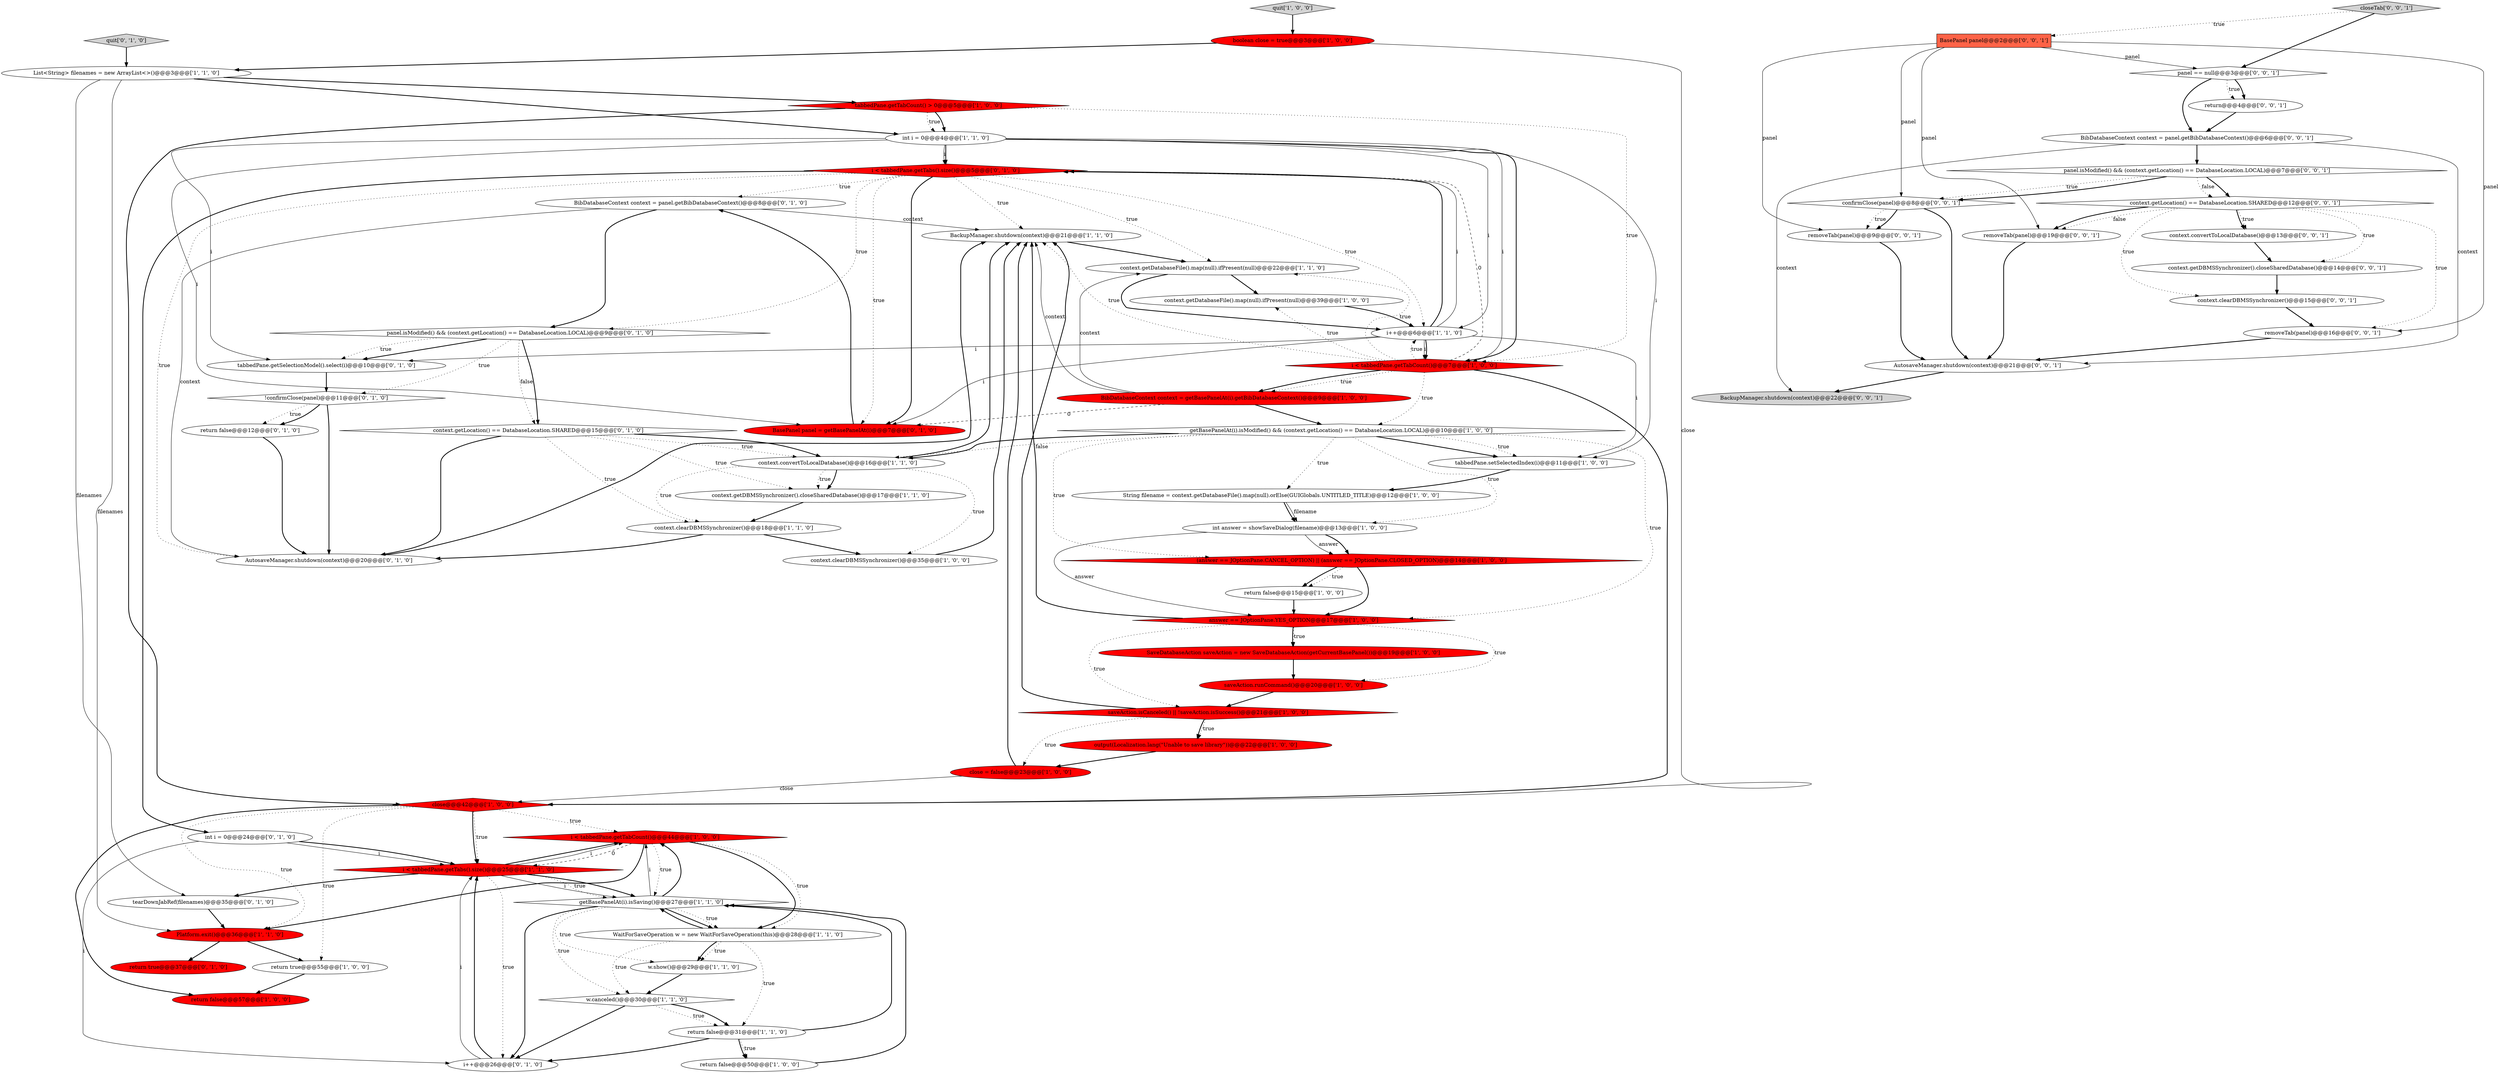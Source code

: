 digraph {
19 [style = filled, label = "i < tabbedPane.getTabCount()@@@44@@@['1', '0', '0']", fillcolor = red, shape = diamond image = "AAA1AAABBB1BBB"];
49 [style = filled, label = "int i = 0@@@24@@@['0', '1', '0']", fillcolor = white, shape = ellipse image = "AAA0AAABBB2BBB"];
55 [style = filled, label = "confirmClose(panel)@@@8@@@['0', '0', '1']", fillcolor = white, shape = diamond image = "AAA0AAABBB3BBB"];
16 [style = filled, label = "output(Localization.lang(\"Unable to save library\"))@@@22@@@['1', '0', '0']", fillcolor = red, shape = ellipse image = "AAA1AAABBB1BBB"];
54 [style = filled, label = "context.convertToLocalDatabase()@@@13@@@['0', '0', '1']", fillcolor = white, shape = ellipse image = "AAA0AAABBB3BBB"];
13 [style = filled, label = "int i = 0@@@4@@@['1', '1', '0']", fillcolor = white, shape = ellipse image = "AAA0AAABBB1BBB"];
24 [style = filled, label = "return false@@@15@@@['1', '0', '0']", fillcolor = white, shape = ellipse image = "AAA0AAABBB1BBB"];
42 [style = filled, label = "return false@@@12@@@['0', '1', '0']", fillcolor = white, shape = ellipse image = "AAA0AAABBB2BBB"];
8 [style = filled, label = "tabbedPane.setSelectedIndex(i)@@@11@@@['1', '0', '0']", fillcolor = white, shape = ellipse image = "AAA0AAABBB1BBB"];
57 [style = filled, label = "panel == null@@@3@@@['0', '0', '1']", fillcolor = white, shape = diamond image = "AAA0AAABBB3BBB"];
53 [style = filled, label = "removeTab(panel)@@@9@@@['0', '0', '1']", fillcolor = white, shape = ellipse image = "AAA0AAABBB3BBB"];
58 [style = filled, label = "context.getLocation() == DatabaseLocation.SHARED@@@12@@@['0', '0', '1']", fillcolor = white, shape = diamond image = "AAA0AAABBB3BBB"];
47 [style = filled, label = "i++@@@26@@@['0', '1', '0']", fillcolor = white, shape = ellipse image = "AAA0AAABBB2BBB"];
7 [style = filled, label = "context.getDBMSSynchronizer().closeSharedDatabase()@@@17@@@['1', '1', '0']", fillcolor = white, shape = ellipse image = "AAA0AAABBB1BBB"];
21 [style = filled, label = "close@@@42@@@['1', '0', '0']", fillcolor = red, shape = diamond image = "AAA1AAABBB1BBB"];
48 [style = filled, label = "BibDatabaseContext context = panel.getBibDatabaseContext()@@@8@@@['0', '1', '0']", fillcolor = white, shape = ellipse image = "AAA0AAABBB2BBB"];
23 [style = filled, label = "return false@@@31@@@['1', '1', '0']", fillcolor = white, shape = ellipse image = "AAA0AAABBB1BBB"];
46 [style = filled, label = "context.getLocation() == DatabaseLocation.SHARED@@@15@@@['0', '1', '0']", fillcolor = white, shape = diamond image = "AAA0AAABBB2BBB"];
36 [style = filled, label = "return false@@@57@@@['1', '0', '0']", fillcolor = red, shape = ellipse image = "AAA1AAABBB1BBB"];
32 [style = filled, label = "BackupManager.shutdown(context)@@@21@@@['1', '1', '0']", fillcolor = white, shape = ellipse image = "AAA0AAABBB1BBB"];
33 [style = filled, label = "w.show()@@@29@@@['1', '1', '0']", fillcolor = white, shape = ellipse image = "AAA0AAABBB1BBB"];
15 [style = filled, label = "close = false@@@23@@@['1', '0', '0']", fillcolor = red, shape = ellipse image = "AAA1AAABBB1BBB"];
29 [style = filled, label = "i < tabbedPane.getTabs().size()@@@25@@@['1', '1', '0']", fillcolor = red, shape = diamond image = "AAA1AAABBB1BBB"];
67 [style = filled, label = "panel.isModified() && (context.getLocation() == DatabaseLocation.LOCAL)@@@7@@@['0', '0', '1']", fillcolor = white, shape = diamond image = "AAA0AAABBB3BBB"];
18 [style = filled, label = "context.getDatabaseFile().map(null).ifPresent(null)@@@22@@@['1', '1', '0']", fillcolor = white, shape = ellipse image = "AAA0AAABBB1BBB"];
14 [style = filled, label = "context.getDatabaseFile().map(null).ifPresent(null)@@@39@@@['1', '0', '0']", fillcolor = white, shape = ellipse image = "AAA0AAABBB1BBB"];
28 [style = filled, label = "BibDatabaseContext context = getBasePanelAt(i).getBibDatabaseContext()@@@9@@@['1', '0', '0']", fillcolor = red, shape = ellipse image = "AAA1AAABBB1BBB"];
25 [style = filled, label = "context.convertToLocalDatabase()@@@16@@@['1', '1', '0']", fillcolor = white, shape = ellipse image = "AAA0AAABBB1BBB"];
4 [style = filled, label = "return false@@@50@@@['1', '0', '0']", fillcolor = white, shape = ellipse image = "AAA0AAABBB1BBB"];
6 [style = filled, label = "Platform.exit()@@@36@@@['1', '1', '0']", fillcolor = red, shape = ellipse image = "AAA1AAABBB1BBB"];
27 [style = filled, label = "i++@@@6@@@['1', '1', '0']", fillcolor = white, shape = ellipse image = "AAA0AAABBB1BBB"];
0 [style = filled, label = "boolean close = true@@@3@@@['1', '0', '0']", fillcolor = red, shape = ellipse image = "AAA1AAABBB1BBB"];
64 [style = filled, label = "closeTab['0', '0', '1']", fillcolor = lightgray, shape = diamond image = "AAA0AAABBB3BBB"];
66 [style = filled, label = "removeTab(panel)@@@19@@@['0', '0', '1']", fillcolor = white, shape = ellipse image = "AAA0AAABBB3BBB"];
59 [style = filled, label = "BackupManager.shutdown(context)@@@22@@@['0', '0', '1']", fillcolor = lightgray, shape = ellipse image = "AAA0AAABBB3BBB"];
22 [style = filled, label = "context.clearDBMSSynchronizer()@@@18@@@['1', '1', '0']", fillcolor = white, shape = ellipse image = "AAA0AAABBB1BBB"];
3 [style = filled, label = "(answer == JOptionPane.CANCEL_OPTION) || (answer == JOptionPane.CLOSED_OPTION)@@@14@@@['1', '0', '0']", fillcolor = red, shape = diamond image = "AAA1AAABBB1BBB"];
17 [style = filled, label = "saveAction.runCommand()@@@20@@@['1', '0', '0']", fillcolor = red, shape = ellipse image = "AAA1AAABBB1BBB"];
5 [style = filled, label = "saveAction.isCanceled() || !saveAction.isSuccess()@@@21@@@['1', '0', '0']", fillcolor = red, shape = diamond image = "AAA1AAABBB1BBB"];
62 [style = filled, label = "removeTab(panel)@@@16@@@['0', '0', '1']", fillcolor = white, shape = ellipse image = "AAA0AAABBB3BBB"];
45 [style = filled, label = "AutosaveManager.shutdown(context)@@@20@@@['0', '1', '0']", fillcolor = white, shape = ellipse image = "AAA0AAABBB2BBB"];
39 [style = filled, label = "!confirmClose(panel)@@@11@@@['0', '1', '0']", fillcolor = white, shape = diamond image = "AAA0AAABBB2BBB"];
52 [style = filled, label = "tabbedPane.getSelectionModel().select(i)@@@10@@@['0', '1', '0']", fillcolor = white, shape = ellipse image = "AAA0AAABBB2BBB"];
2 [style = filled, label = "int answer = showSaveDialog(filename)@@@13@@@['1', '0', '0']", fillcolor = white, shape = ellipse image = "AAA0AAABBB1BBB"];
10 [style = filled, label = "SaveDatabaseAction saveAction = new SaveDatabaseAction(getCurrentBasePanel())@@@19@@@['1', '0', '0']", fillcolor = red, shape = ellipse image = "AAA1AAABBB1BBB"];
60 [style = filled, label = "BasePanel panel@@@2@@@['0', '0', '1']", fillcolor = tomato, shape = box image = "AAA0AAABBB3BBB"];
68 [style = filled, label = "return@@@4@@@['0', '0', '1']", fillcolor = white, shape = ellipse image = "AAA0AAABBB3BBB"];
11 [style = filled, label = "WaitForSaveOperation w = new WaitForSaveOperation(this)@@@28@@@['1', '1', '0']", fillcolor = white, shape = ellipse image = "AAA0AAABBB1BBB"];
51 [style = filled, label = "i < tabbedPane.getTabs().size()@@@5@@@['0', '1', '0']", fillcolor = red, shape = diamond image = "AAA1AAABBB2BBB"];
38 [style = filled, label = "String filename = context.getDatabaseFile().map(null).orElse(GUIGlobals.UNTITLED_TITLE)@@@12@@@['1', '0', '0']", fillcolor = white, shape = ellipse image = "AAA0AAABBB1BBB"];
20 [style = filled, label = "answer == JOptionPane.YES_OPTION@@@17@@@['1', '0', '0']", fillcolor = red, shape = diamond image = "AAA1AAABBB1BBB"];
40 [style = filled, label = "BasePanel panel = getBasePanelAt(i)@@@7@@@['0', '1', '0']", fillcolor = red, shape = ellipse image = "AAA1AAABBB2BBB"];
50 [style = filled, label = "panel.isModified() && (context.getLocation() == DatabaseLocation.LOCAL)@@@9@@@['0', '1', '0']", fillcolor = white, shape = diamond image = "AAA0AAABBB2BBB"];
56 [style = filled, label = "context.getDBMSSynchronizer().closeSharedDatabase()@@@14@@@['0', '0', '1']", fillcolor = white, shape = ellipse image = "AAA0AAABBB3BBB"];
41 [style = filled, label = "tearDownJabRef(filenames)@@@35@@@['0', '1', '0']", fillcolor = white, shape = ellipse image = "AAA0AAABBB2BBB"];
30 [style = filled, label = "getBasePanelAt(i).isSaving()@@@27@@@['1', '1', '0']", fillcolor = white, shape = diamond image = "AAA0AAABBB1BBB"];
26 [style = filled, label = "i < tabbedPane.getTabCount()@@@7@@@['1', '0', '0']", fillcolor = red, shape = diamond image = "AAA1AAABBB1BBB"];
35 [style = filled, label = "quit['1', '0', '0']", fillcolor = lightgray, shape = diamond image = "AAA0AAABBB1BBB"];
1 [style = filled, label = "getBasePanelAt(i).isModified() && (context.getLocation() == DatabaseLocation.LOCAL)@@@10@@@['1', '0', '0']", fillcolor = white, shape = diamond image = "AAA0AAABBB1BBB"];
44 [style = filled, label = "quit['0', '1', '0']", fillcolor = lightgray, shape = diamond image = "AAA0AAABBB2BBB"];
63 [style = filled, label = "AutosaveManager.shutdown(context)@@@21@@@['0', '0', '1']", fillcolor = white, shape = ellipse image = "AAA0AAABBB3BBB"];
12 [style = filled, label = "return true@@@55@@@['1', '0', '0']", fillcolor = white, shape = ellipse image = "AAA0AAABBB1BBB"];
34 [style = filled, label = "w.canceled()@@@30@@@['1', '1', '0']", fillcolor = white, shape = diamond image = "AAA0AAABBB1BBB"];
65 [style = filled, label = "context.clearDBMSSynchronizer()@@@15@@@['0', '0', '1']", fillcolor = white, shape = ellipse image = "AAA0AAABBB3BBB"];
37 [style = filled, label = "List<String> filenames = new ArrayList<>()@@@3@@@['1', '1', '0']", fillcolor = white, shape = ellipse image = "AAA0AAABBB1BBB"];
9 [style = filled, label = "tabbedPane.getTabCount() > 0@@@5@@@['1', '0', '0']", fillcolor = red, shape = diamond image = "AAA1AAABBB1BBB"];
61 [style = filled, label = "BibDatabaseContext context = panel.getBibDatabaseContext()@@@6@@@['0', '0', '1']", fillcolor = white, shape = ellipse image = "AAA0AAABBB3BBB"];
31 [style = filled, label = "context.clearDBMSSynchronizer()@@@35@@@['1', '0', '0']", fillcolor = white, shape = ellipse image = "AAA0AAABBB1BBB"];
43 [style = filled, label = "return true@@@37@@@['0', '1', '0']", fillcolor = red, shape = ellipse image = "AAA1AAABBB2BBB"];
21->12 [style = dotted, label="true"];
6->43 [style = bold, label=""];
54->56 [style = bold, label=""];
2->20 [style = solid, label="answer"];
46->25 [style = bold, label=""];
48->32 [style = solid, label="context"];
3->24 [style = bold, label=""];
29->30 [style = bold, label=""];
42->45 [style = bold, label=""];
13->26 [style = solid, label="i"];
50->52 [style = dotted, label="true"];
51->45 [style = dotted, label="true"];
53->63 [style = bold, label=""];
65->62 [style = bold, label=""];
51->48 [style = dotted, label="true"];
19->11 [style = bold, label=""];
10->17 [style = bold, label=""];
58->62 [style = dotted, label="true"];
39->42 [style = dotted, label="true"];
2->3 [style = solid, label="answer"];
37->9 [style = bold, label=""];
1->3 [style = dotted, label="true"];
34->23 [style = dotted, label="true"];
13->51 [style = bold, label=""];
55->63 [style = bold, label=""];
11->34 [style = dotted, label="true"];
30->11 [style = bold, label=""];
60->53 [style = solid, label="panel"];
23->4 [style = dotted, label="true"];
13->52 [style = solid, label="i"];
21->36 [style = bold, label=""];
19->11 [style = dotted, label="true"];
57->68 [style = dotted, label="true"];
26->28 [style = dotted, label="true"];
9->21 [style = bold, label=""];
11->33 [style = bold, label=""];
27->51 [style = bold, label=""];
26->28 [style = bold, label=""];
32->18 [style = bold, label=""];
38->2 [style = solid, label="filename"];
67->58 [style = bold, label=""];
27->26 [style = solid, label="i"];
64->60 [style = dotted, label="true"];
56->65 [style = bold, label=""];
28->18 [style = solid, label="context"];
30->33 [style = dotted, label="true"];
66->63 [style = bold, label=""];
37->6 [style = solid, label="filenames"];
11->33 [style = dotted, label="true"];
17->5 [style = bold, label=""];
9->26 [style = dotted, label="true"];
23->30 [style = bold, label=""];
57->61 [style = bold, label=""];
58->54 [style = dotted, label="true"];
21->29 [style = dotted, label="true"];
34->47 [style = bold, label=""];
67->55 [style = dotted, label="true"];
51->18 [style = dotted, label="true"];
48->50 [style = bold, label=""];
60->57 [style = solid, label="panel"];
61->63 [style = solid, label="context"];
39->45 [style = bold, label=""];
28->32 [style = solid, label="context"];
41->6 [style = bold, label=""];
19->6 [style = bold, label=""];
25->7 [style = bold, label=""];
58->66 [style = dotted, label="false"];
8->38 [style = bold, label=""];
58->54 [style = bold, label=""];
0->21 [style = solid, label="close"];
38->2 [style = bold, label=""];
50->46 [style = dotted, label="false"];
24->20 [style = bold, label=""];
20->5 [style = dotted, label="true"];
30->19 [style = bold, label=""];
35->0 [style = bold, label=""];
21->29 [style = bold, label=""];
61->59 [style = solid, label="context"];
46->7 [style = dotted, label="true"];
26->32 [style = dotted, label="true"];
26->14 [style = dotted, label="true"];
9->13 [style = dotted, label="true"];
20->10 [style = dotted, label="true"];
26->1 [style = dotted, label="true"];
55->53 [style = dotted, label="true"];
1->8 [style = dotted, label="true"];
26->18 [style = dotted, label="true"];
30->47 [style = bold, label=""];
44->37 [style = bold, label=""];
37->13 [style = bold, label=""];
39->42 [style = bold, label=""];
64->57 [style = bold, label=""];
11->30 [style = bold, label=""];
27->51 [style = solid, label="i"];
51->27 [style = dotted, label="true"];
46->25 [style = dotted, label="true"];
21->6 [style = dotted, label="true"];
27->26 [style = bold, label=""];
49->29 [style = solid, label="i"];
1->8 [style = bold, label=""];
22->45 [style = bold, label=""];
63->59 [style = bold, label=""];
25->31 [style = dotted, label="true"];
20->17 [style = dotted, label="true"];
58->56 [style = dotted, label="true"];
31->32 [style = bold, label=""];
26->27 [style = dotted, label="true"];
2->3 [style = bold, label=""];
28->40 [style = dashed, label="0"];
12->36 [style = bold, label=""];
45->32 [style = bold, label=""];
60->66 [style = solid, label="panel"];
19->30 [style = dotted, label="true"];
30->34 [style = dotted, label="true"];
5->15 [style = dotted, label="true"];
25->7 [style = dotted, label="true"];
57->68 [style = bold, label=""];
49->47 [style = solid, label="i"];
27->8 [style = solid, label="i"];
26->21 [style = bold, label=""];
58->66 [style = bold, label=""];
47->29 [style = solid, label="i"];
5->16 [style = bold, label=""];
5->32 [style = bold, label=""];
47->29 [style = bold, label=""];
3->24 [style = dotted, label="true"];
7->22 [style = bold, label=""];
51->40 [style = bold, label=""];
50->39 [style = dotted, label="true"];
58->65 [style = dotted, label="true"];
29->19 [style = bold, label=""];
13->26 [style = bold, label=""];
13->27 [style = solid, label="i"];
23->47 [style = bold, label=""];
5->16 [style = dotted, label="true"];
51->40 [style = dotted, label="true"];
13->51 [style = solid, label="i"];
34->23 [style = bold, label=""];
27->52 [style = solid, label="i"];
60->55 [style = solid, label="panel"];
14->27 [style = bold, label=""];
13->40 [style = solid, label="i"];
60->62 [style = solid, label="panel"];
1->38 [style = dotted, label="true"];
30->19 [style = solid, label="i"];
46->22 [style = dotted, label="true"];
30->11 [style = dotted, label="true"];
1->25 [style = bold, label=""];
1->20 [style = dotted, label="true"];
67->58 [style = dotted, label="false"];
61->67 [style = bold, label=""];
49->29 [style = bold, label=""];
6->12 [style = bold, label=""];
16->15 [style = bold, label=""];
52->39 [style = bold, label=""];
26->51 [style = dashed, label="0"];
0->37 [style = bold, label=""];
40->48 [style = bold, label=""];
29->30 [style = solid, label="i"];
50->46 [style = bold, label=""];
29->41 [style = bold, label=""];
11->23 [style = dotted, label="true"];
25->32 [style = bold, label=""];
23->4 [style = bold, label=""];
22->31 [style = bold, label=""];
20->32 [style = bold, label=""];
62->63 [style = bold, label=""];
1->25 [style = dotted, label="false"];
19->29 [style = dashed, label="0"];
28->1 [style = bold, label=""];
51->49 [style = bold, label=""];
50->52 [style = bold, label=""];
48->45 [style = solid, label="context"];
20->10 [style = bold, label=""];
67->55 [style = bold, label=""];
3->20 [style = bold, label=""];
4->30 [style = bold, label=""];
29->47 [style = dotted, label="true"];
18->27 [style = bold, label=""];
13->8 [style = solid, label="i"];
15->21 [style = solid, label="close"];
37->41 [style = solid, label="filenames"];
55->53 [style = bold, label=""];
21->19 [style = dotted, label="true"];
25->22 [style = dotted, label="true"];
29->30 [style = dotted, label="true"];
46->45 [style = bold, label=""];
68->61 [style = bold, label=""];
51->50 [style = dotted, label="true"];
1->2 [style = dotted, label="true"];
15->32 [style = bold, label=""];
33->34 [style = bold, label=""];
29->19 [style = solid, label="i"];
18->14 [style = bold, label=""];
51->32 [style = dotted, label="true"];
27->40 [style = solid, label="i"];
9->13 [style = bold, label=""];
}
